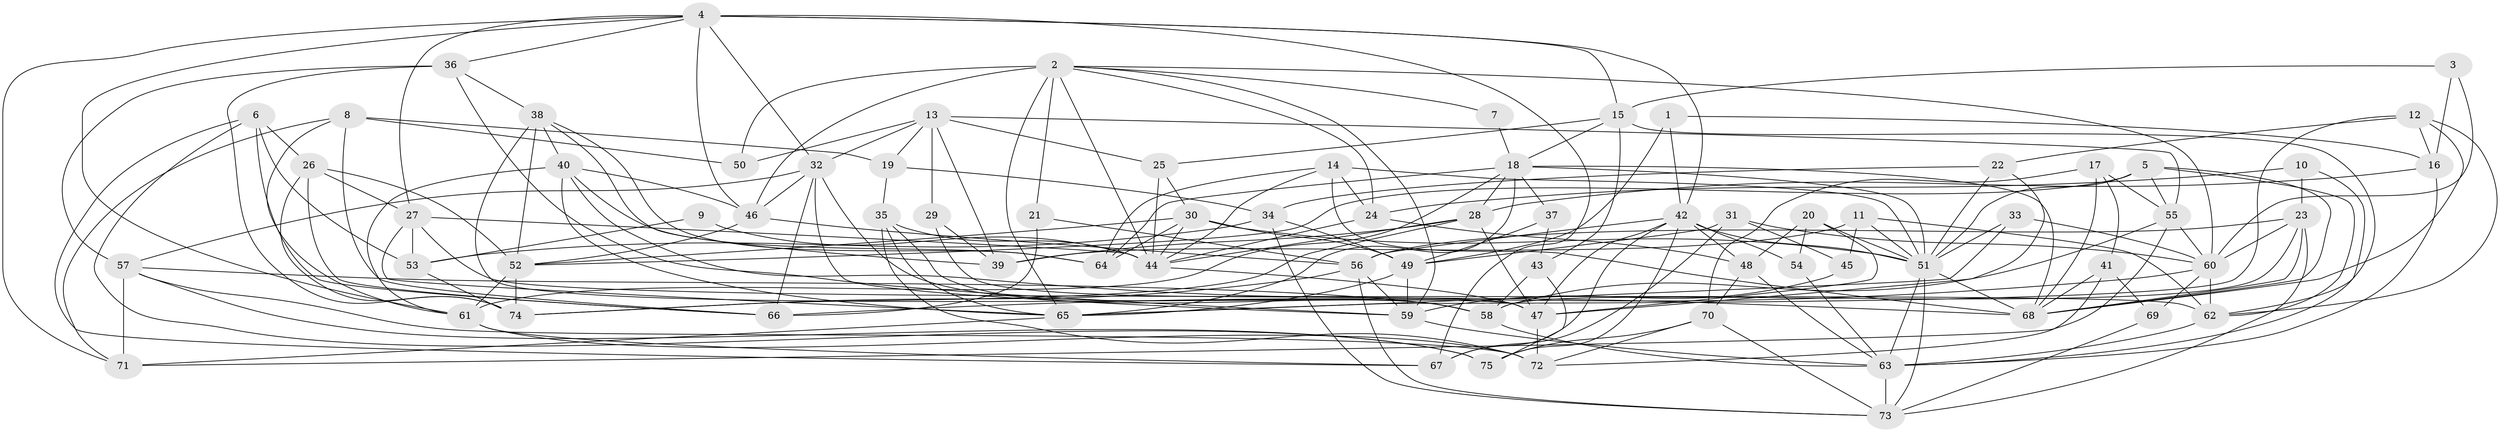 // original degree distribution, {5: 0.18791946308724833, 4: 0.26174496644295303, 3: 0.28859060402684567, 6: 0.09395973154362416, 7: 0.03355704697986577, 2: 0.12080536912751678, 8: 0.013422818791946308}
// Generated by graph-tools (version 1.1) at 2025/26/03/09/25 03:26:14]
// undirected, 75 vertices, 209 edges
graph export_dot {
graph [start="1"]
  node [color=gray90,style=filled];
  1;
  2;
  3;
  4;
  5;
  6;
  7;
  8;
  9;
  10;
  11;
  12;
  13;
  14;
  15;
  16;
  17;
  18;
  19;
  20;
  21;
  22;
  23;
  24;
  25;
  26;
  27;
  28;
  29;
  30;
  31;
  32;
  33;
  34;
  35;
  36;
  37;
  38;
  39;
  40;
  41;
  42;
  43;
  44;
  45;
  46;
  47;
  48;
  49;
  50;
  51;
  52;
  53;
  54;
  55;
  56;
  57;
  58;
  59;
  60;
  61;
  62;
  63;
  64;
  65;
  66;
  67;
  68;
  69;
  70;
  71;
  72;
  73;
  74;
  75;
  1 -- 16 [weight=1.0];
  1 -- 42 [weight=1.0];
  1 -- 49 [weight=1.0];
  2 -- 7 [weight=1.0];
  2 -- 21 [weight=1.0];
  2 -- 24 [weight=1.0];
  2 -- 44 [weight=1.0];
  2 -- 46 [weight=1.0];
  2 -- 50 [weight=2.0];
  2 -- 59 [weight=1.0];
  2 -- 60 [weight=1.0];
  2 -- 65 [weight=1.0];
  3 -- 15 [weight=1.0];
  3 -- 16 [weight=1.0];
  3 -- 60 [weight=1.0];
  4 -- 15 [weight=1.0];
  4 -- 27 [weight=1.0];
  4 -- 32 [weight=1.0];
  4 -- 36 [weight=1.0];
  4 -- 42 [weight=1.0];
  4 -- 46 [weight=1.0];
  4 -- 61 [weight=1.0];
  4 -- 67 [weight=1.0];
  4 -- 71 [weight=1.0];
  5 -- 51 [weight=1.0];
  5 -- 52 [weight=1.0];
  5 -- 55 [weight=1.0];
  5 -- 62 [weight=2.0];
  5 -- 68 [weight=1.0];
  6 -- 26 [weight=2.0];
  6 -- 53 [weight=1.0];
  6 -- 66 [weight=1.0];
  6 -- 67 [weight=1.0];
  6 -- 75 [weight=1.0];
  7 -- 18 [weight=1.0];
  8 -- 19 [weight=1.0];
  8 -- 50 [weight=1.0];
  8 -- 61 [weight=1.0];
  8 -- 66 [weight=1.0];
  8 -- 71 [weight=1.0];
  9 -- 44 [weight=2.0];
  9 -- 53 [weight=1.0];
  10 -- 23 [weight=1.0];
  10 -- 24 [weight=1.0];
  10 -- 63 [weight=1.0];
  11 -- 39 [weight=1.0];
  11 -- 45 [weight=1.0];
  11 -- 51 [weight=1.0];
  11 -- 62 [weight=1.0];
  12 -- 16 [weight=1.0];
  12 -- 22 [weight=1.0];
  12 -- 62 [weight=1.0];
  12 -- 65 [weight=1.0];
  12 -- 68 [weight=1.0];
  13 -- 19 [weight=1.0];
  13 -- 25 [weight=1.0];
  13 -- 29 [weight=1.0];
  13 -- 32 [weight=1.0];
  13 -- 39 [weight=1.0];
  13 -- 50 [weight=1.0];
  13 -- 55 [weight=1.0];
  14 -- 24 [weight=1.0];
  14 -- 44 [weight=1.0];
  14 -- 51 [weight=1.0];
  14 -- 64 [weight=1.0];
  14 -- 68 [weight=1.0];
  15 -- 18 [weight=1.0];
  15 -- 25 [weight=1.0];
  15 -- 43 [weight=1.0];
  15 -- 62 [weight=1.0];
  16 -- 28 [weight=1.0];
  16 -- 63 [weight=1.0];
  17 -- 41 [weight=1.0];
  17 -- 55 [weight=1.0];
  17 -- 68 [weight=1.0];
  17 -- 70 [weight=1.0];
  18 -- 28 [weight=1.0];
  18 -- 37 [weight=1.0];
  18 -- 51 [weight=1.0];
  18 -- 61 [weight=1.0];
  18 -- 64 [weight=2.0];
  18 -- 65 [weight=1.0];
  18 -- 68 [weight=2.0];
  19 -- 34 [weight=1.0];
  19 -- 35 [weight=1.0];
  20 -- 47 [weight=1.0];
  20 -- 48 [weight=1.0];
  20 -- 51 [weight=1.0];
  20 -- 54 [weight=1.0];
  21 -- 56 [weight=1.0];
  21 -- 66 [weight=1.0];
  22 -- 34 [weight=1.0];
  22 -- 47 [weight=1.0];
  22 -- 51 [weight=1.0];
  23 -- 56 [weight=1.0];
  23 -- 58 [weight=1.0];
  23 -- 60 [weight=1.0];
  23 -- 68 [weight=1.0];
  23 -- 73 [weight=1.0];
  24 -- 44 [weight=1.0];
  24 -- 48 [weight=3.0];
  25 -- 30 [weight=1.0];
  25 -- 44 [weight=1.0];
  26 -- 27 [weight=1.0];
  26 -- 52 [weight=1.0];
  26 -- 66 [weight=1.0];
  26 -- 74 [weight=1.0];
  27 -- 44 [weight=1.0];
  27 -- 53 [weight=1.0];
  27 -- 62 [weight=1.0];
  27 -- 65 [weight=1.0];
  28 -- 39 [weight=1.0];
  28 -- 44 [weight=1.0];
  28 -- 47 [weight=1.0];
  28 -- 74 [weight=1.0];
  29 -- 39 [weight=1.0];
  29 -- 47 [weight=1.0];
  30 -- 44 [weight=1.0];
  30 -- 49 [weight=1.0];
  30 -- 51 [weight=1.0];
  30 -- 52 [weight=1.0];
  30 -- 64 [weight=1.0];
  31 -- 45 [weight=1.0];
  31 -- 49 [weight=1.0];
  31 -- 60 [weight=1.0];
  31 -- 67 [weight=1.0];
  32 -- 46 [weight=1.0];
  32 -- 57 [weight=1.0];
  32 -- 58 [weight=1.0];
  32 -- 59 [weight=1.0];
  32 -- 66 [weight=2.0];
  33 -- 51 [weight=1.0];
  33 -- 60 [weight=1.0];
  33 -- 65 [weight=1.0];
  34 -- 49 [weight=1.0];
  34 -- 53 [weight=1.0];
  34 -- 73 [weight=1.0];
  35 -- 44 [weight=1.0];
  35 -- 58 [weight=1.0];
  35 -- 65 [weight=1.0];
  35 -- 72 [weight=1.0];
  36 -- 38 [weight=1.0];
  36 -- 57 [weight=1.0];
  36 -- 59 [weight=1.0];
  36 -- 74 [weight=2.0];
  37 -- 43 [weight=1.0];
  37 -- 49 [weight=1.0];
  38 -- 39 [weight=1.0];
  38 -- 40 [weight=1.0];
  38 -- 47 [weight=1.0];
  38 -- 52 [weight=1.0];
  38 -- 64 [weight=1.0];
  40 -- 46 [weight=1.0];
  40 -- 61 [weight=1.0];
  40 -- 64 [weight=1.0];
  40 -- 65 [weight=1.0];
  40 -- 68 [weight=1.0];
  41 -- 68 [weight=1.0];
  41 -- 69 [weight=1.0];
  41 -- 72 [weight=1.0];
  42 -- 47 [weight=1.0];
  42 -- 48 [weight=1.0];
  42 -- 51 [weight=1.0];
  42 -- 54 [weight=1.0];
  42 -- 56 [weight=1.0];
  42 -- 67 [weight=1.0];
  42 -- 75 [weight=1.0];
  43 -- 58 [weight=1.0];
  43 -- 75 [weight=1.0];
  44 -- 47 [weight=1.0];
  45 -- 59 [weight=1.0];
  46 -- 52 [weight=1.0];
  46 -- 56 [weight=1.0];
  47 -- 72 [weight=2.0];
  48 -- 63 [weight=1.0];
  48 -- 70 [weight=1.0];
  49 -- 59 [weight=1.0];
  49 -- 65 [weight=1.0];
  51 -- 63 [weight=2.0];
  51 -- 68 [weight=1.0];
  51 -- 73 [weight=1.0];
  52 -- 61 [weight=2.0];
  52 -- 74 [weight=1.0];
  53 -- 74 [weight=1.0];
  54 -- 63 [weight=1.0];
  55 -- 58 [weight=1.0];
  55 -- 60 [weight=1.0];
  55 -- 71 [weight=1.0];
  56 -- 59 [weight=1.0];
  56 -- 73 [weight=1.0];
  56 -- 74 [weight=1.0];
  57 -- 58 [weight=1.0];
  57 -- 71 [weight=1.0];
  57 -- 72 [weight=1.0];
  57 -- 75 [weight=1.0];
  58 -- 63 [weight=1.0];
  59 -- 63 [weight=1.0];
  60 -- 62 [weight=2.0];
  60 -- 66 [weight=1.0];
  60 -- 69 [weight=1.0];
  61 -- 67 [weight=1.0];
  61 -- 72 [weight=1.0];
  62 -- 63 [weight=1.0];
  63 -- 73 [weight=1.0];
  65 -- 71 [weight=1.0];
  69 -- 73 [weight=1.0];
  70 -- 72 [weight=1.0];
  70 -- 73 [weight=1.0];
  70 -- 75 [weight=1.0];
}
